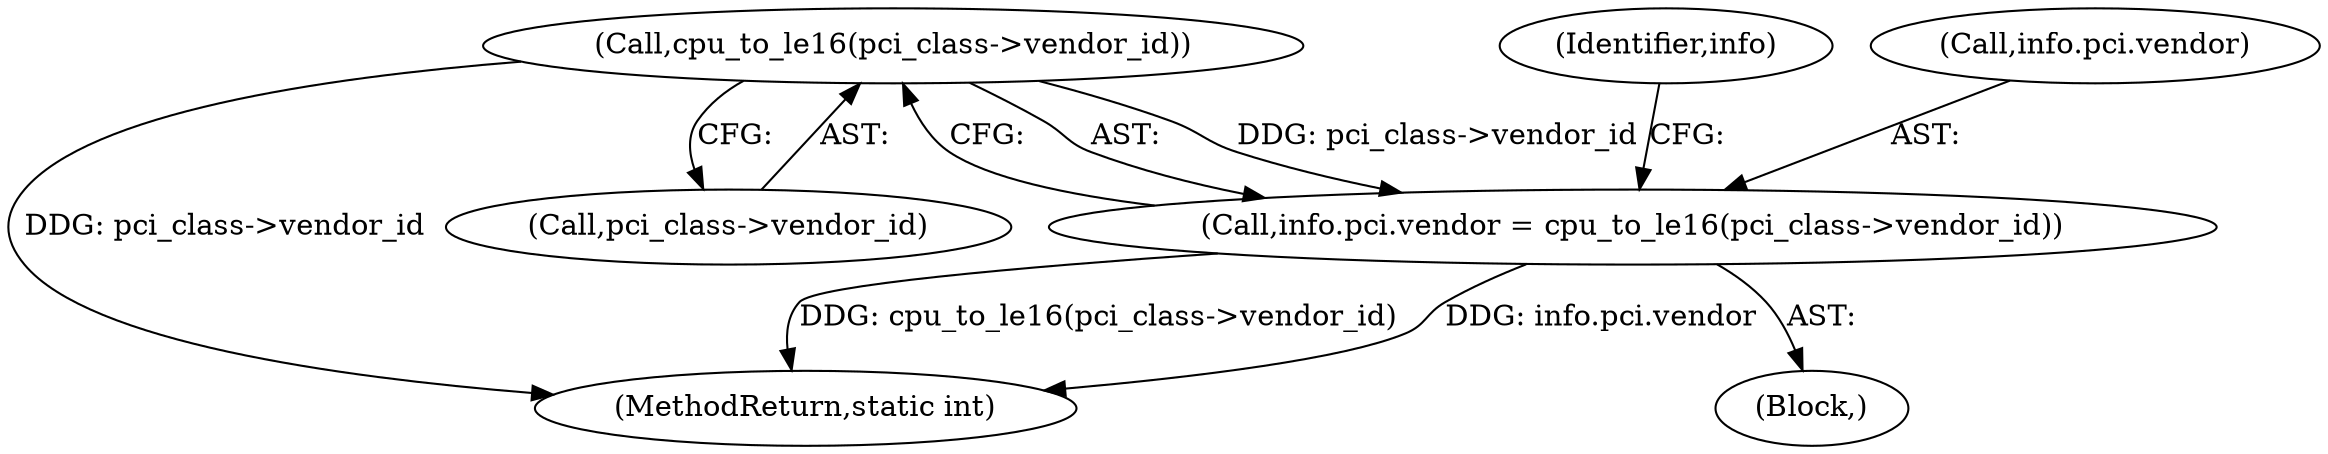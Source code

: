 digraph "0_qemu_844864fbae66935951529408831c2f22367a57b6@pointer" {
"1000159" [label="(Call,cpu_to_le16(pci_class->vendor_id))"];
"1000153" [label="(Call,info.pci.vendor = cpu_to_le16(pci_class->vendor_id))"];
"1000673" [label="(MethodReturn,static int)"];
"1000153" [label="(Call,info.pci.vendor = cpu_to_le16(pci_class->vendor_id))"];
"1000159" [label="(Call,cpu_to_le16(pci_class->vendor_id))"];
"1000160" [label="(Call,pci_class->vendor_id)"];
"1000166" [label="(Identifier,info)"];
"1000154" [label="(Call,info.pci.vendor)"];
"1000104" [label="(Block,)"];
"1000159" -> "1000153"  [label="AST: "];
"1000159" -> "1000160"  [label="CFG: "];
"1000160" -> "1000159"  [label="AST: "];
"1000153" -> "1000159"  [label="CFG: "];
"1000159" -> "1000673"  [label="DDG: pci_class->vendor_id"];
"1000159" -> "1000153"  [label="DDG: pci_class->vendor_id"];
"1000153" -> "1000104"  [label="AST: "];
"1000154" -> "1000153"  [label="AST: "];
"1000166" -> "1000153"  [label="CFG: "];
"1000153" -> "1000673"  [label="DDG: info.pci.vendor"];
"1000153" -> "1000673"  [label="DDG: cpu_to_le16(pci_class->vendor_id)"];
}
